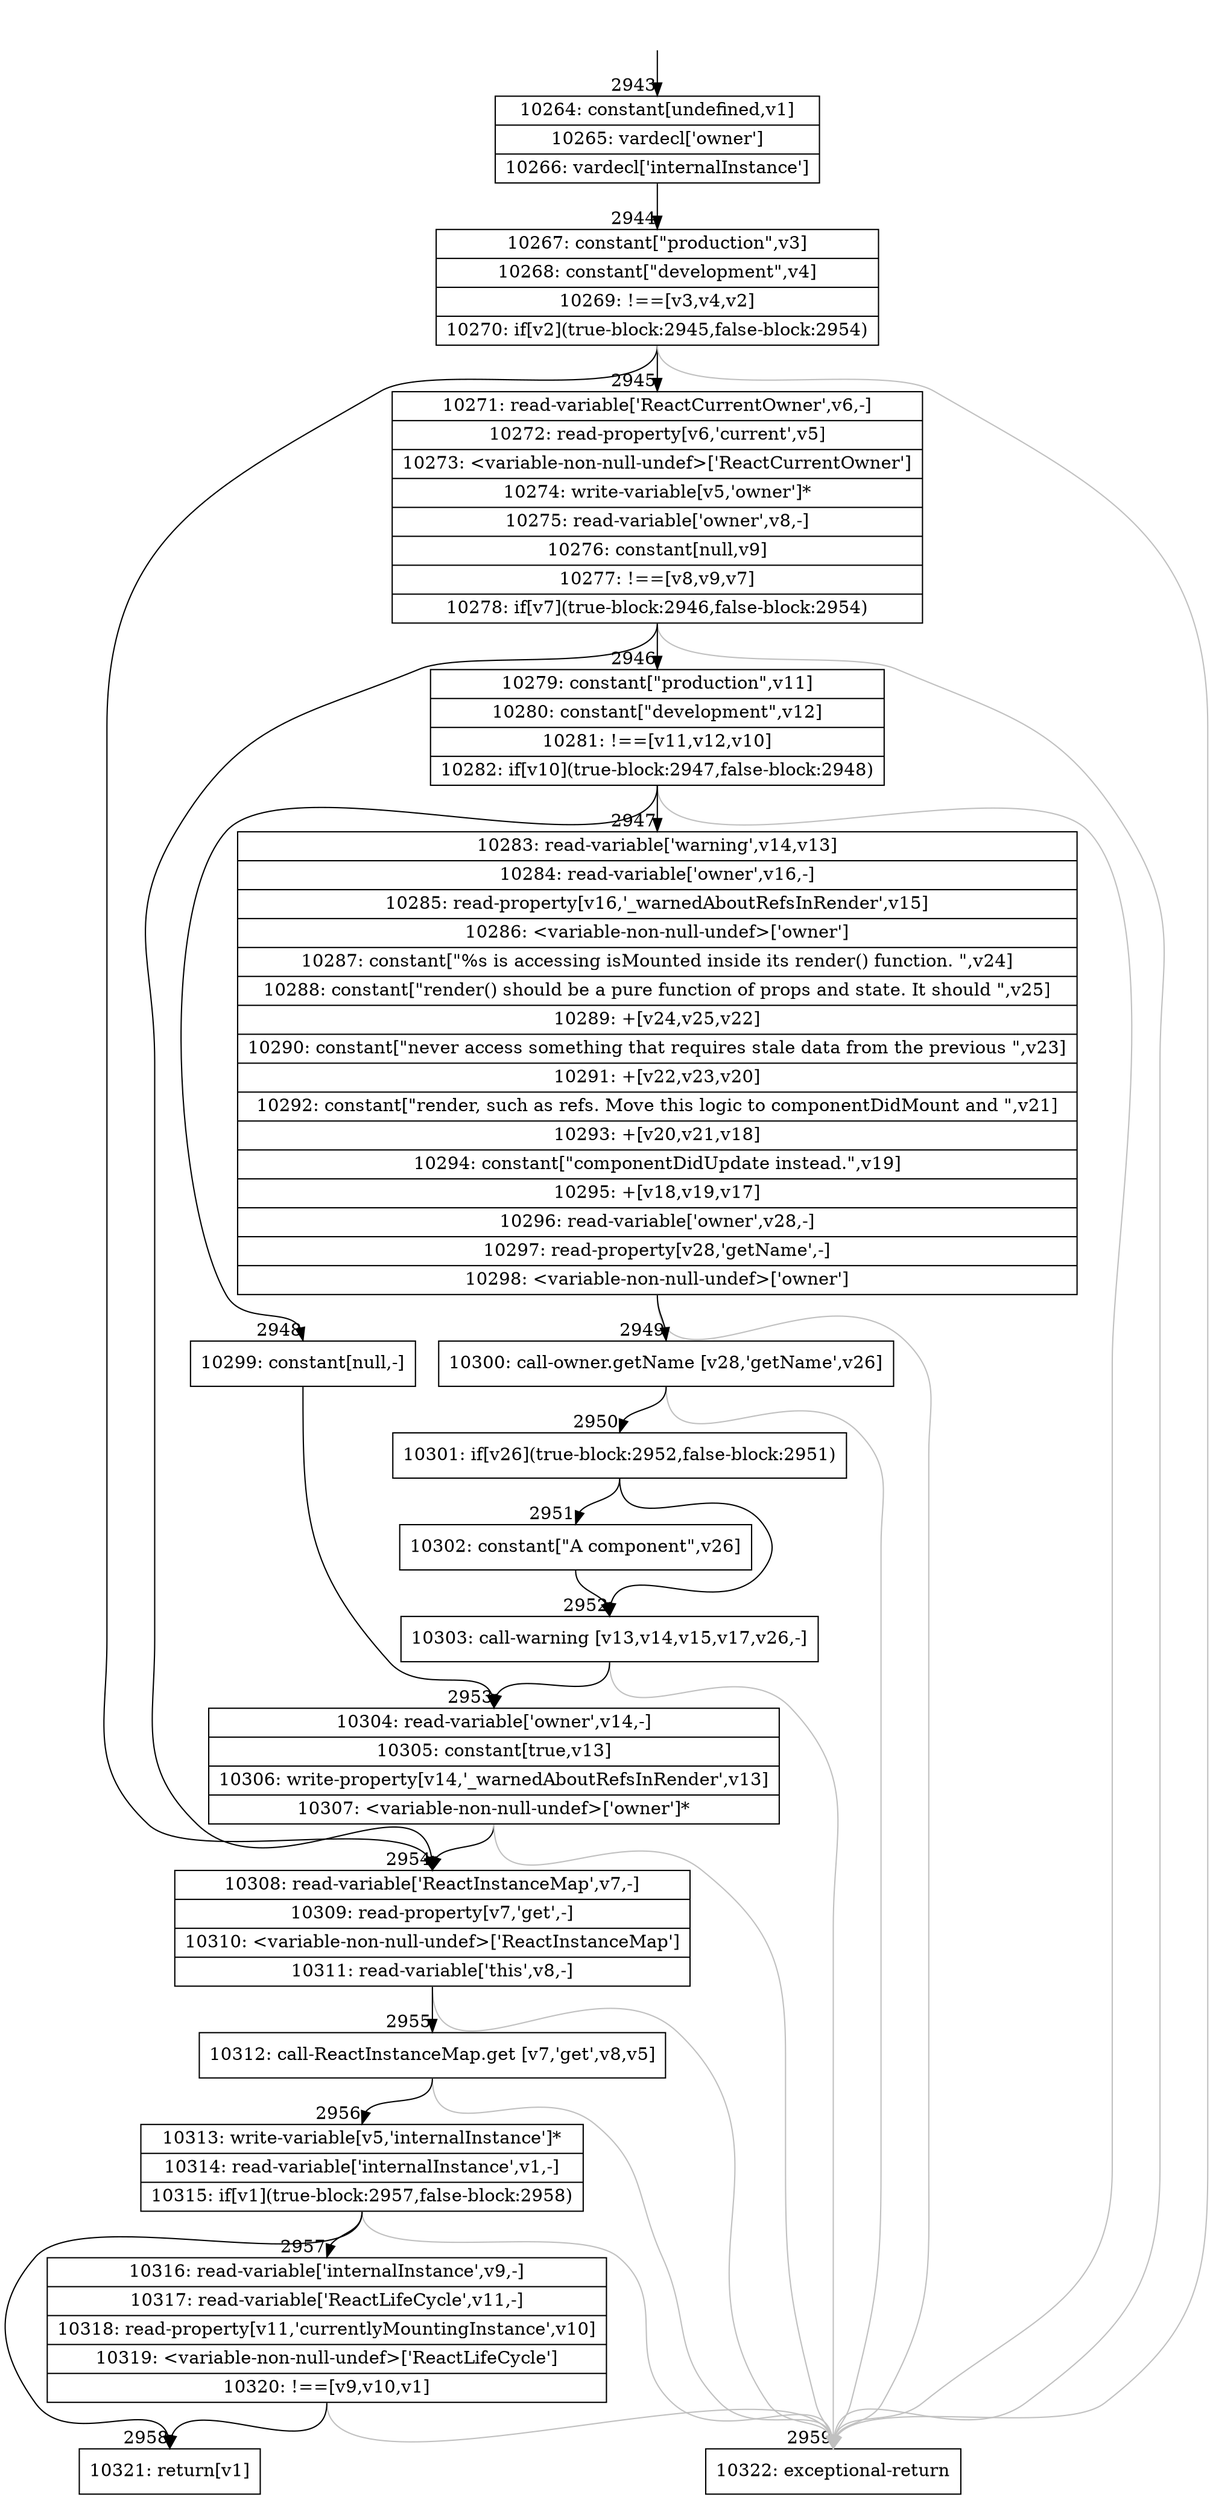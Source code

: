 digraph {
rankdir="TD"
BB_entry214[shape=none,label=""];
BB_entry214 -> BB2943 [tailport=s, headport=n, headlabel="    2943"]
BB2943 [shape=record label="{10264: constant[undefined,v1]|10265: vardecl['owner']|10266: vardecl['internalInstance']}" ] 
BB2943 -> BB2944 [tailport=s, headport=n, headlabel="      2944"]
BB2944 [shape=record label="{10267: constant[\"production\",v3]|10268: constant[\"development\",v4]|10269: !==[v3,v4,v2]|10270: if[v2](true-block:2945,false-block:2954)}" ] 
BB2944 -> BB2945 [tailport=s, headport=n, headlabel="      2945"]
BB2944 -> BB2954 [tailport=s, headport=n, headlabel="      2954"]
BB2944 -> BB2959 [tailport=s, headport=n, color=gray, headlabel="      2959"]
BB2945 [shape=record label="{10271: read-variable['ReactCurrentOwner',v6,-]|10272: read-property[v6,'current',v5]|10273: \<variable-non-null-undef\>['ReactCurrentOwner']|10274: write-variable[v5,'owner']*|10275: read-variable['owner',v8,-]|10276: constant[null,v9]|10277: !==[v8,v9,v7]|10278: if[v7](true-block:2946,false-block:2954)}" ] 
BB2945 -> BB2946 [tailport=s, headport=n, headlabel="      2946"]
BB2945 -> BB2954 [tailport=s, headport=n]
BB2945 -> BB2959 [tailport=s, headport=n, color=gray]
BB2946 [shape=record label="{10279: constant[\"production\",v11]|10280: constant[\"development\",v12]|10281: !==[v11,v12,v10]|10282: if[v10](true-block:2947,false-block:2948)}" ] 
BB2946 -> BB2947 [tailport=s, headport=n, headlabel="      2947"]
BB2946 -> BB2948 [tailport=s, headport=n, headlabel="      2948"]
BB2946 -> BB2959 [tailport=s, headport=n, color=gray]
BB2947 [shape=record label="{10283: read-variable['warning',v14,v13]|10284: read-variable['owner',v16,-]|10285: read-property[v16,'_warnedAboutRefsInRender',v15]|10286: \<variable-non-null-undef\>['owner']|10287: constant[\"%s is accessing isMounted inside its render() function. \",v24]|10288: constant[\"render() should be a pure function of props and state. It should \",v25]|10289: +[v24,v25,v22]|10290: constant[\"never access something that requires stale data from the previous \",v23]|10291: +[v22,v23,v20]|10292: constant[\"render, such as refs. Move this logic to componentDidMount and \",v21]|10293: +[v20,v21,v18]|10294: constant[\"componentDidUpdate instead.\",v19]|10295: +[v18,v19,v17]|10296: read-variable['owner',v28,-]|10297: read-property[v28,'getName',-]|10298: \<variable-non-null-undef\>['owner']}" ] 
BB2947 -> BB2949 [tailport=s, headport=n, headlabel="      2949"]
BB2947 -> BB2959 [tailport=s, headport=n, color=gray]
BB2948 [shape=record label="{10299: constant[null,-]}" ] 
BB2948 -> BB2953 [tailport=s, headport=n, headlabel="      2953"]
BB2949 [shape=record label="{10300: call-owner.getName [v28,'getName',v26]}" ] 
BB2949 -> BB2950 [tailport=s, headport=n, headlabel="      2950"]
BB2949 -> BB2959 [tailport=s, headport=n, color=gray]
BB2950 [shape=record label="{10301: if[v26](true-block:2952,false-block:2951)}" ] 
BB2950 -> BB2952 [tailport=s, headport=n, headlabel="      2952"]
BB2950 -> BB2951 [tailport=s, headport=n, headlabel="      2951"]
BB2951 [shape=record label="{10302: constant[\"A component\",v26]}" ] 
BB2951 -> BB2952 [tailport=s, headport=n]
BB2952 [shape=record label="{10303: call-warning [v13,v14,v15,v17,v26,-]}" ] 
BB2952 -> BB2953 [tailport=s, headport=n]
BB2952 -> BB2959 [tailport=s, headport=n, color=gray]
BB2953 [shape=record label="{10304: read-variable['owner',v14,-]|10305: constant[true,v13]|10306: write-property[v14,'_warnedAboutRefsInRender',v13]|10307: \<variable-non-null-undef\>['owner']*}" ] 
BB2953 -> BB2954 [tailport=s, headport=n]
BB2953 -> BB2959 [tailport=s, headport=n, color=gray]
BB2954 [shape=record label="{10308: read-variable['ReactInstanceMap',v7,-]|10309: read-property[v7,'get',-]|10310: \<variable-non-null-undef\>['ReactInstanceMap']|10311: read-variable['this',v8,-]}" ] 
BB2954 -> BB2955 [tailport=s, headport=n, headlabel="      2955"]
BB2954 -> BB2959 [tailport=s, headport=n, color=gray]
BB2955 [shape=record label="{10312: call-ReactInstanceMap.get [v7,'get',v8,v5]}" ] 
BB2955 -> BB2956 [tailport=s, headport=n, headlabel="      2956"]
BB2955 -> BB2959 [tailport=s, headport=n, color=gray]
BB2956 [shape=record label="{10313: write-variable[v5,'internalInstance']*|10314: read-variable['internalInstance',v1,-]|10315: if[v1](true-block:2957,false-block:2958)}" ] 
BB2956 -> BB2958 [tailport=s, headport=n, headlabel="      2958"]
BB2956 -> BB2957 [tailport=s, headport=n, headlabel="      2957"]
BB2956 -> BB2959 [tailport=s, headport=n, color=gray]
BB2957 [shape=record label="{10316: read-variable['internalInstance',v9,-]|10317: read-variable['ReactLifeCycle',v11,-]|10318: read-property[v11,'currentlyMountingInstance',v10]|10319: \<variable-non-null-undef\>['ReactLifeCycle']|10320: !==[v9,v10,v1]}" ] 
BB2957 -> BB2958 [tailport=s, headport=n]
BB2957 -> BB2959 [tailport=s, headport=n, color=gray]
BB2958 [shape=record label="{10321: return[v1]}" ] 
BB2959 [shape=record label="{10322: exceptional-return}" ] 
//#$~ 5754
}
